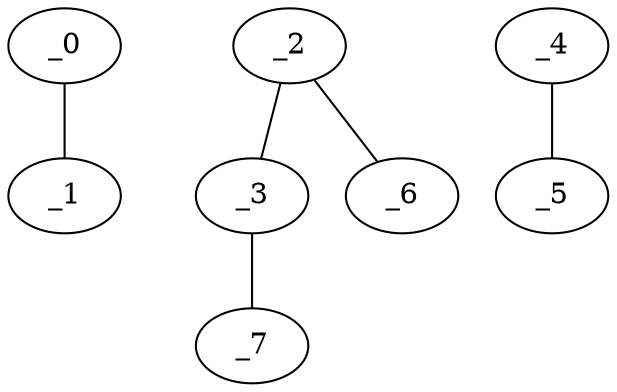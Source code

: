 graph HP1_0071 {
	_0	 [x="0.899214",
		y="2.84601"];
	_1	 [x="0.966461",
		y="0.55502"];
	_0 -- _1;
	_2	 [x="2.06",
		y="0.66"];
	_3	 [x="2.05",
		y="2.86"];
	_2 -- _3;
	_6	 [x="1.78933",
		y="0.275247"];
	_2 -- _6;
	_7	 [x="0.140713",
		y="2.14726"];
	_3 -- _7;
	_4	 [x="0.668418",
		y="1.74729"];
	_5	 [x="2.34533",
		y="1.74432"];
	_4 -- _5;
}
